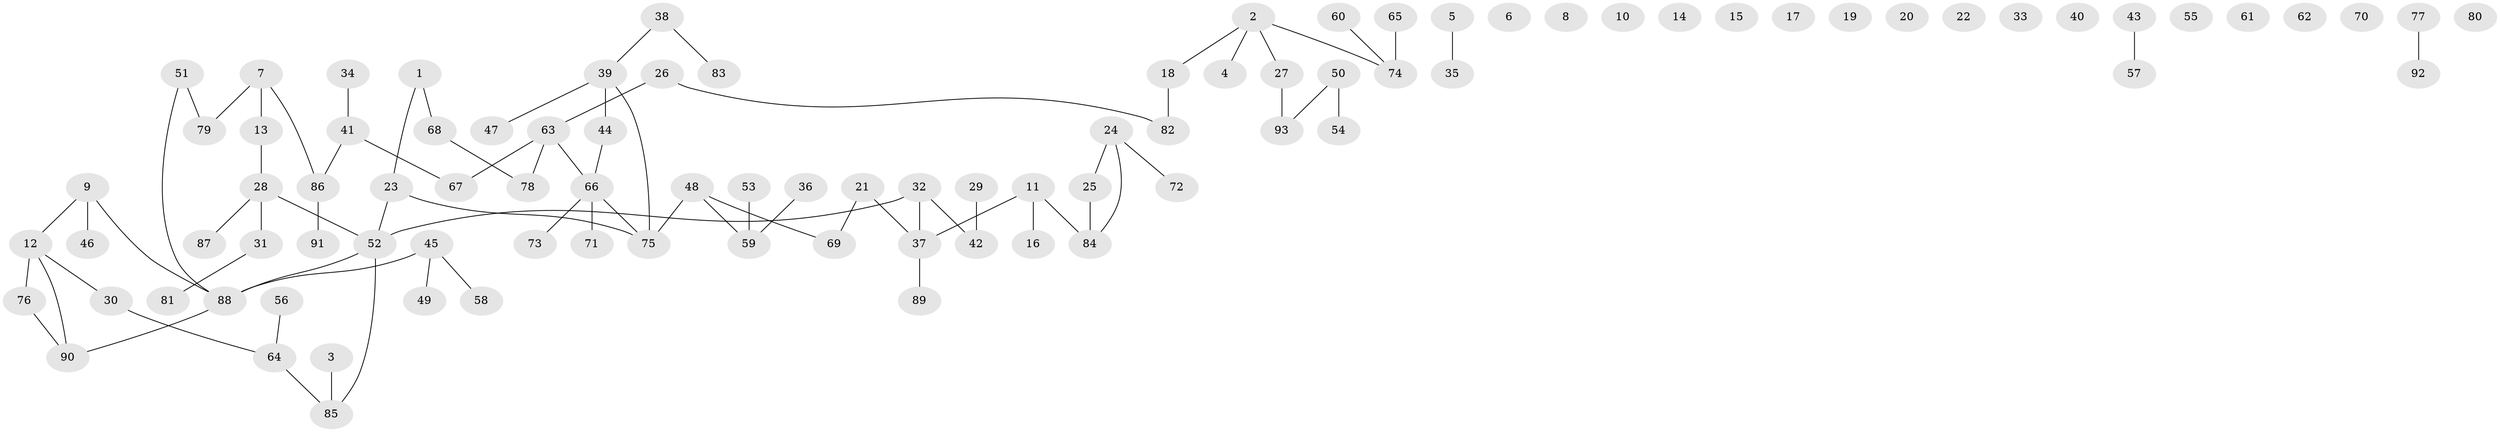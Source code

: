 // coarse degree distribution, {2: 0.25806451612903225, 5: 0.08064516129032258, 1: 0.22580645161290322, 0: 0.3064516129032258, 3: 0.08064516129032258, 4: 0.04838709677419355}
// Generated by graph-tools (version 1.1) at 2025/23/03/03/25 07:23:27]
// undirected, 93 vertices, 82 edges
graph export_dot {
graph [start="1"]
  node [color=gray90,style=filled];
  1;
  2;
  3;
  4;
  5;
  6;
  7;
  8;
  9;
  10;
  11;
  12;
  13;
  14;
  15;
  16;
  17;
  18;
  19;
  20;
  21;
  22;
  23;
  24;
  25;
  26;
  27;
  28;
  29;
  30;
  31;
  32;
  33;
  34;
  35;
  36;
  37;
  38;
  39;
  40;
  41;
  42;
  43;
  44;
  45;
  46;
  47;
  48;
  49;
  50;
  51;
  52;
  53;
  54;
  55;
  56;
  57;
  58;
  59;
  60;
  61;
  62;
  63;
  64;
  65;
  66;
  67;
  68;
  69;
  70;
  71;
  72;
  73;
  74;
  75;
  76;
  77;
  78;
  79;
  80;
  81;
  82;
  83;
  84;
  85;
  86;
  87;
  88;
  89;
  90;
  91;
  92;
  93;
  1 -- 23;
  1 -- 68;
  2 -- 4;
  2 -- 18;
  2 -- 27;
  2 -- 74;
  3 -- 85;
  5 -- 35;
  7 -- 13;
  7 -- 79;
  7 -- 86;
  9 -- 12;
  9 -- 46;
  9 -- 88;
  11 -- 16;
  11 -- 37;
  11 -- 84;
  12 -- 30;
  12 -- 76;
  12 -- 90;
  13 -- 28;
  18 -- 82;
  21 -- 37;
  21 -- 69;
  23 -- 52;
  23 -- 75;
  24 -- 25;
  24 -- 72;
  24 -- 84;
  25 -- 84;
  26 -- 63;
  26 -- 82;
  27 -- 93;
  28 -- 31;
  28 -- 52;
  28 -- 87;
  29 -- 42;
  30 -- 64;
  31 -- 81;
  32 -- 37;
  32 -- 42;
  32 -- 52;
  34 -- 41;
  36 -- 59;
  37 -- 89;
  38 -- 39;
  38 -- 83;
  39 -- 44;
  39 -- 47;
  39 -- 75;
  41 -- 67;
  41 -- 86;
  43 -- 57;
  44 -- 66;
  45 -- 49;
  45 -- 58;
  45 -- 88;
  48 -- 59;
  48 -- 69;
  48 -- 75;
  50 -- 54;
  50 -- 93;
  51 -- 79;
  51 -- 88;
  52 -- 85;
  52 -- 88;
  53 -- 59;
  56 -- 64;
  60 -- 74;
  63 -- 66;
  63 -- 67;
  63 -- 78;
  64 -- 85;
  65 -- 74;
  66 -- 71;
  66 -- 73;
  66 -- 75;
  68 -- 78;
  76 -- 90;
  77 -- 92;
  86 -- 91;
  88 -- 90;
}
